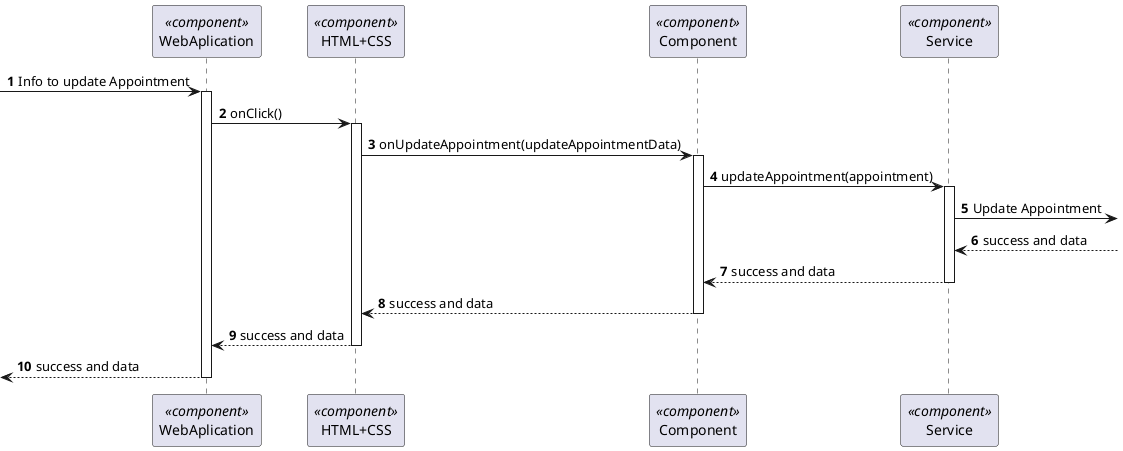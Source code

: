 @startuml 6.2.6
skinparam packageStyle rectangle
skinparam shadowing false

autonumber

participant "WebAplication" as FE <<component>>
participant "HTML+CSS" as HT <<component>>
participant "Component" as CM <<component>>
participant "Service" as SERV <<component>>





-> FE : Info to update Appointment
activate FE

FE -> HT : onClick()
activate HT

HT -> CM : onUpdateAppointment(updateAppointmentData)
activate CM

CM -> SERV : updateAppointment(appointment)
activate SERV

SERV -> : Update Appointment

 SERV <--: success and data


 SERV--> CM : success and data

deactivate  SERV

 CM --> HT : success and data
  deactivate CM
 HT --> FE : success and data

deactivate HT


<-- FE   : success and data
deactivate FE

@enduml